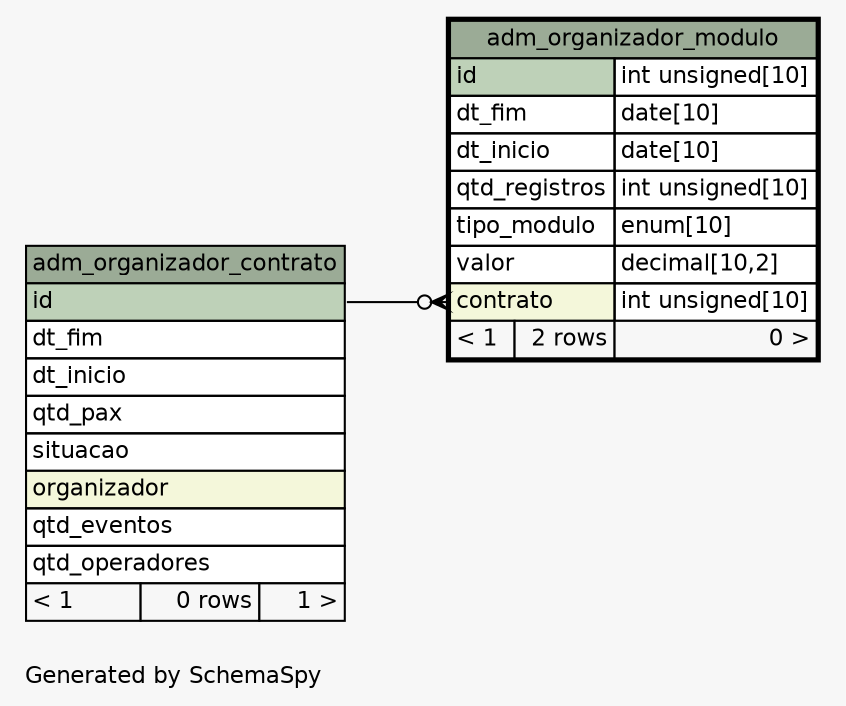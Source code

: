 // dot 2.38.0 on Windows 10 10.0
// SchemaSpy rev 590
digraph "oneDegreeRelationshipsDiagram" {
  graph [
    rankdir="RL"
    bgcolor="#f7f7f7"
    label="\nGenerated by SchemaSpy"
    labeljust="l"
    nodesep="0.18"
    ranksep="0.46"
    fontname="Helvetica"
    fontsize="11"
  ];
  node [
    fontname="Helvetica"
    fontsize="11"
    shape="plaintext"
  ];
  edge [
    arrowsize="0.8"
  ];
  "adm_organizador_modulo":"contrato":w -> "adm_organizador_contrato":"id":e [arrowhead=none dir=back arrowtail=crowodot];
  "adm_organizador_contrato" [
    label=<
    <TABLE BORDER="0" CELLBORDER="1" CELLSPACING="0" BGCOLOR="#ffffff">
      <TR><TD COLSPAN="3" BGCOLOR="#9bab96" ALIGN="CENTER">adm_organizador_contrato</TD></TR>
      <TR><TD PORT="id" COLSPAN="3" BGCOLOR="#bed1b8" ALIGN="LEFT">id</TD></TR>
      <TR><TD PORT="dt_fim" COLSPAN="3" ALIGN="LEFT">dt_fim</TD></TR>
      <TR><TD PORT="dt_inicio" COLSPAN="3" ALIGN="LEFT">dt_inicio</TD></TR>
      <TR><TD PORT="qtd_pax" COLSPAN="3" ALIGN="LEFT">qtd_pax</TD></TR>
      <TR><TD PORT="situacao" COLSPAN="3" ALIGN="LEFT">situacao</TD></TR>
      <TR><TD PORT="organizador" COLSPAN="3" BGCOLOR="#f4f7da" ALIGN="LEFT">organizador</TD></TR>
      <TR><TD PORT="qtd_eventos" COLSPAN="3" ALIGN="LEFT">qtd_eventos</TD></TR>
      <TR><TD PORT="qtd_operadores" COLSPAN="3" ALIGN="LEFT">qtd_operadores</TD></TR>
      <TR><TD ALIGN="LEFT" BGCOLOR="#f7f7f7">&lt; 1</TD><TD ALIGN="RIGHT" BGCOLOR="#f7f7f7">0 rows</TD><TD ALIGN="RIGHT" BGCOLOR="#f7f7f7">1 &gt;</TD></TR>
    </TABLE>>
    URL="adm_organizador_contrato.html"
    tooltip="adm_organizador_contrato"
  ];
  "adm_organizador_modulo" [
    label=<
    <TABLE BORDER="2" CELLBORDER="1" CELLSPACING="0" BGCOLOR="#ffffff">
      <TR><TD COLSPAN="3" BGCOLOR="#9bab96" ALIGN="CENTER">adm_organizador_modulo</TD></TR>
      <TR><TD PORT="id" COLSPAN="2" BGCOLOR="#bed1b8" ALIGN="LEFT">id</TD><TD PORT="id.type" ALIGN="LEFT">int unsigned[10]</TD></TR>
      <TR><TD PORT="dt_fim" COLSPAN="2" ALIGN="LEFT">dt_fim</TD><TD PORT="dt_fim.type" ALIGN="LEFT">date[10]</TD></TR>
      <TR><TD PORT="dt_inicio" COLSPAN="2" ALIGN="LEFT">dt_inicio</TD><TD PORT="dt_inicio.type" ALIGN="LEFT">date[10]</TD></TR>
      <TR><TD PORT="qtd_registros" COLSPAN="2" ALIGN="LEFT">qtd_registros</TD><TD PORT="qtd_registros.type" ALIGN="LEFT">int unsigned[10]</TD></TR>
      <TR><TD PORT="tipo_modulo" COLSPAN="2" ALIGN="LEFT">tipo_modulo</TD><TD PORT="tipo_modulo.type" ALIGN="LEFT">enum[10]</TD></TR>
      <TR><TD PORT="valor" COLSPAN="2" ALIGN="LEFT">valor</TD><TD PORT="valor.type" ALIGN="LEFT">decimal[10,2]</TD></TR>
      <TR><TD PORT="contrato" COLSPAN="2" BGCOLOR="#f4f7da" ALIGN="LEFT">contrato</TD><TD PORT="contrato.type" ALIGN="LEFT">int unsigned[10]</TD></TR>
      <TR><TD ALIGN="LEFT" BGCOLOR="#f7f7f7">&lt; 1</TD><TD ALIGN="RIGHT" BGCOLOR="#f7f7f7">2 rows</TD><TD ALIGN="RIGHT" BGCOLOR="#f7f7f7">0 &gt;</TD></TR>
    </TABLE>>
    URL="adm_organizador_modulo.html"
    tooltip="adm_organizador_modulo"
  ];
}
